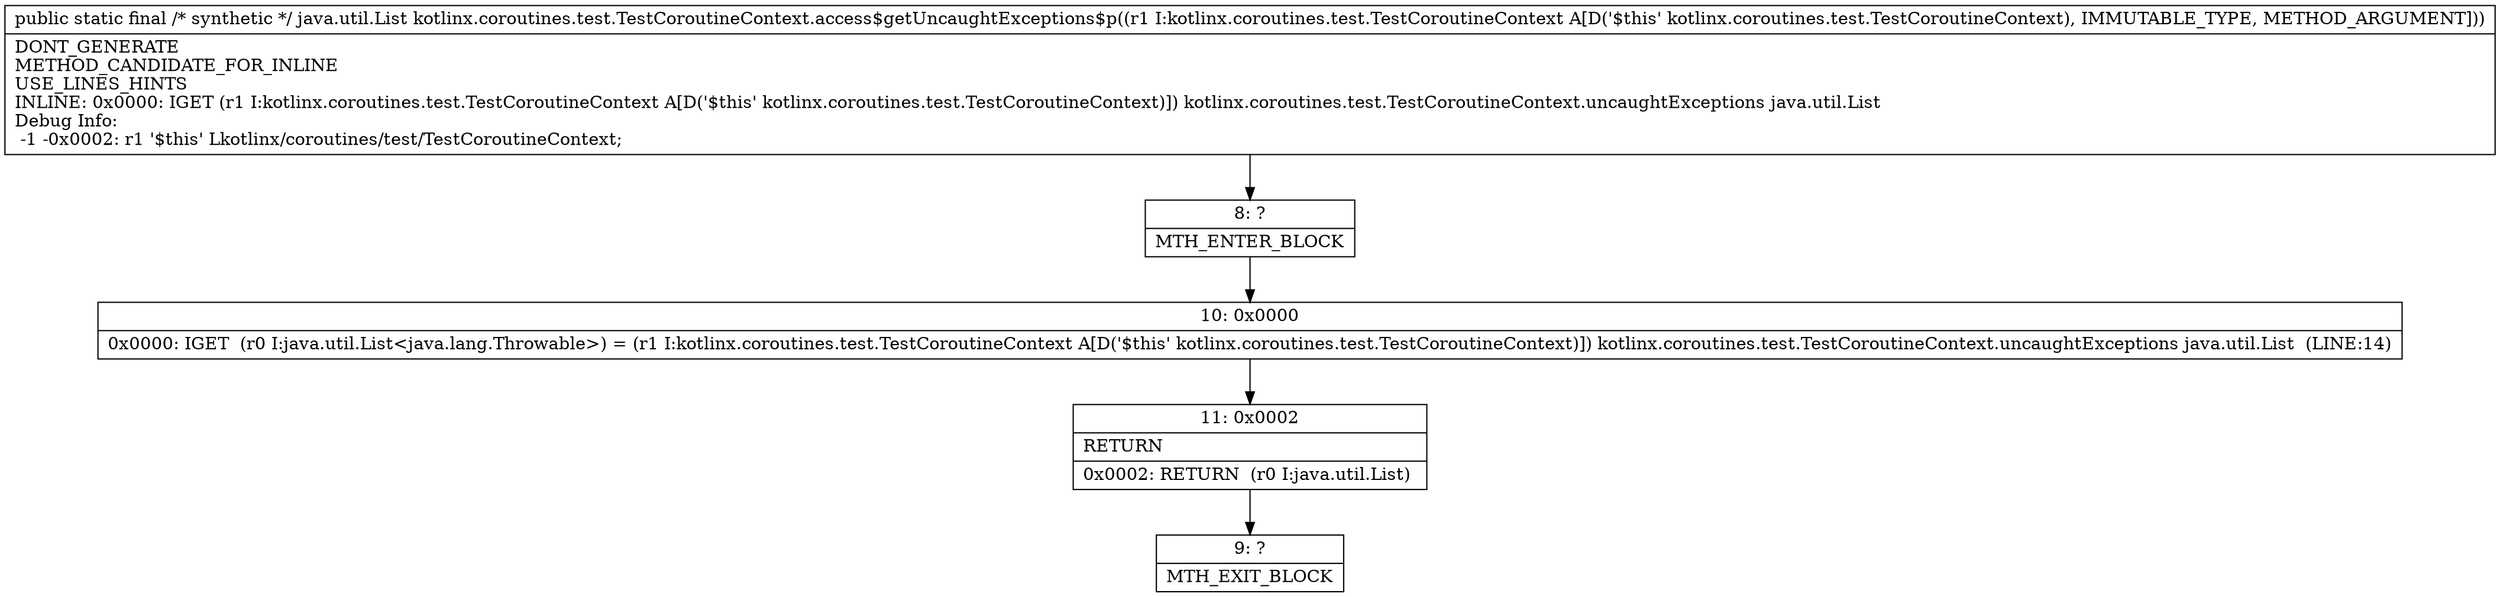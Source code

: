 digraph "CFG forkotlinx.coroutines.test.TestCoroutineContext.access$getUncaughtExceptions$p(Lkotlinx\/coroutines\/test\/TestCoroutineContext;)Ljava\/util\/List;" {
Node_8 [shape=record,label="{8\:\ ?|MTH_ENTER_BLOCK\l}"];
Node_10 [shape=record,label="{10\:\ 0x0000|0x0000: IGET  (r0 I:java.util.List\<java.lang.Throwable\>) = (r1 I:kotlinx.coroutines.test.TestCoroutineContext A[D('$this' kotlinx.coroutines.test.TestCoroutineContext)]) kotlinx.coroutines.test.TestCoroutineContext.uncaughtExceptions java.util.List  (LINE:14)\l}"];
Node_11 [shape=record,label="{11\:\ 0x0002|RETURN\l|0x0002: RETURN  (r0 I:java.util.List) \l}"];
Node_9 [shape=record,label="{9\:\ ?|MTH_EXIT_BLOCK\l}"];
MethodNode[shape=record,label="{public static final \/* synthetic *\/ java.util.List kotlinx.coroutines.test.TestCoroutineContext.access$getUncaughtExceptions$p((r1 I:kotlinx.coroutines.test.TestCoroutineContext A[D('$this' kotlinx.coroutines.test.TestCoroutineContext), IMMUTABLE_TYPE, METHOD_ARGUMENT]))  | DONT_GENERATE\lMETHOD_CANDIDATE_FOR_INLINE\lUSE_LINES_HINTS\lINLINE: 0x0000: IGET  (r1 I:kotlinx.coroutines.test.TestCoroutineContext A[D('$this' kotlinx.coroutines.test.TestCoroutineContext)]) kotlinx.coroutines.test.TestCoroutineContext.uncaughtExceptions java.util.List\lDebug Info:\l  \-1 \-0x0002: r1 '$this' Lkotlinx\/coroutines\/test\/TestCoroutineContext;\l}"];
MethodNode -> Node_8;Node_8 -> Node_10;
Node_10 -> Node_11;
Node_11 -> Node_9;
}

